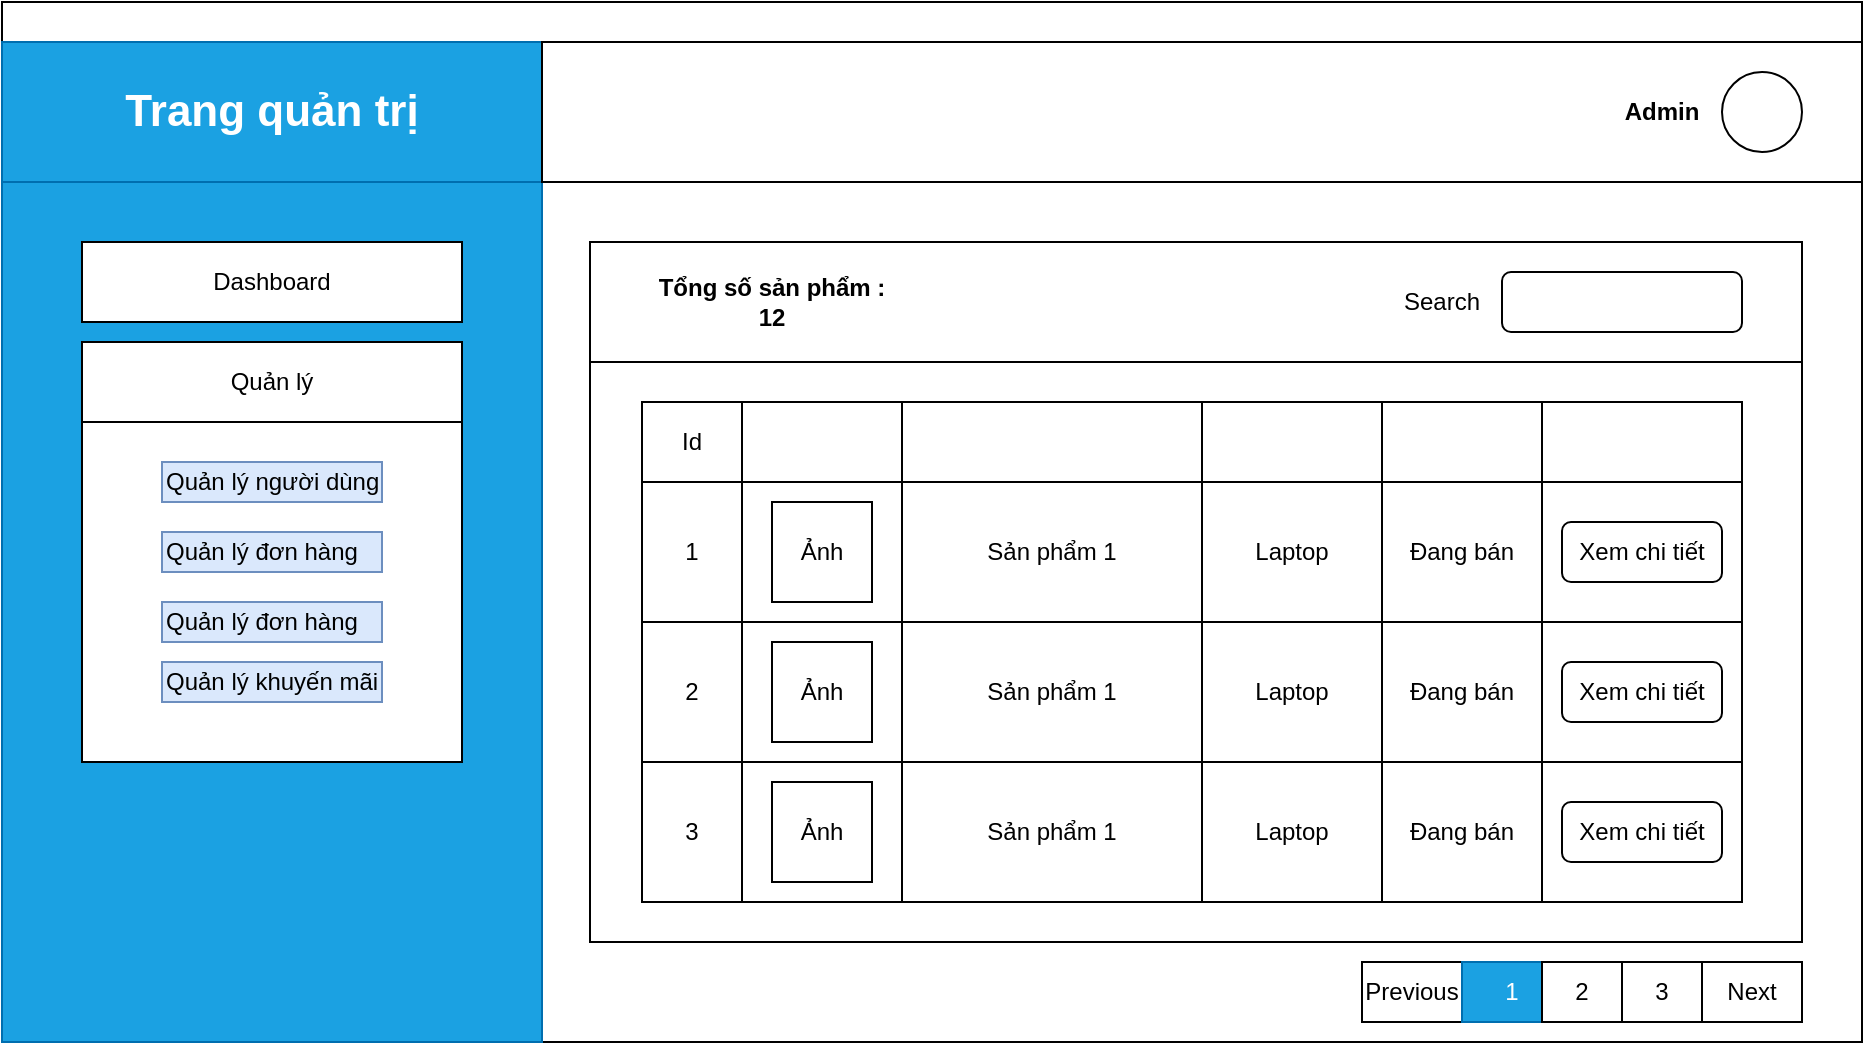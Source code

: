 <mxfile version="14.7.3" type="device"><diagram id="rJoyHAp71LhhKMQaQLpH" name="Page-1"><mxGraphModel dx="1422" dy="1906" grid="1" gridSize="10" guides="1" tooltips="1" connect="1" arrows="1" fold="1" page="1" pageScale="1" pageWidth="827" pageHeight="1169" math="0" shadow="0"><root><mxCell id="0"/><mxCell id="1" parent="0"/><mxCell id="ZC4ilzszAGcQTAruEiJk-1" value="" style="rounded=0;whiteSpace=wrap;html=1;" vertex="1" parent="1"><mxGeometry x="60" y="-20" width="930" height="520" as="geometry"/></mxCell><mxCell id="ZC4ilzszAGcQTAruEiJk-2" value="" style="rounded=0;whiteSpace=wrap;html=1;fillColor=#1ba1e2;strokeColor=#006EAF;fontColor=#ffffff;" vertex="1" parent="1"><mxGeometry x="60" width="270" height="500" as="geometry"/></mxCell><mxCell id="ZC4ilzszAGcQTAruEiJk-3" value="&lt;font style=&quot;font-size: 22px&quot;&gt;&lt;b&gt;Trang quản trị&lt;/b&gt;&lt;/font&gt;" style="rounded=0;whiteSpace=wrap;html=1;fillColor=#1ba1e2;strokeColor=#006EAF;fontColor=#ffffff;" vertex="1" parent="1"><mxGeometry x="60" width="270" height="70" as="geometry"/></mxCell><mxCell id="ZC4ilzszAGcQTAruEiJk-4" value="Dashboard" style="rounded=0;whiteSpace=wrap;html=1;" vertex="1" parent="1"><mxGeometry x="100" y="100" width="190" height="40" as="geometry"/></mxCell><mxCell id="ZC4ilzszAGcQTAruEiJk-5" value="" style="rounded=0;whiteSpace=wrap;html=1;" vertex="1" parent="1"><mxGeometry x="100" y="150" width="190" height="210" as="geometry"/></mxCell><mxCell id="ZC4ilzszAGcQTAruEiJk-6" value="Quản lý" style="rounded=0;whiteSpace=wrap;html=1;" vertex="1" parent="1"><mxGeometry x="100" y="150" width="190" height="40" as="geometry"/></mxCell><mxCell id="ZC4ilzszAGcQTAruEiJk-7" value="Quản lý người dùng" style="text;html=1;strokeColor=#6c8ebf;fillColor=#dae8fc;align=left;verticalAlign=middle;whiteSpace=wrap;rounded=0;" vertex="1" parent="1"><mxGeometry x="140" y="210" width="110" height="20" as="geometry"/></mxCell><mxCell id="ZC4ilzszAGcQTAruEiJk-8" value="Quản lý khuyến mãi" style="text;html=1;strokeColor=#6c8ebf;fillColor=#dae8fc;align=left;verticalAlign=middle;whiteSpace=wrap;rounded=0;" vertex="1" parent="1"><mxGeometry x="140" y="310" width="110" height="20" as="geometry"/></mxCell><mxCell id="ZC4ilzszAGcQTAruEiJk-9" value="Quản lý đơn hàng" style="text;html=1;strokeColor=#6c8ebf;fillColor=#dae8fc;align=left;verticalAlign=middle;whiteSpace=wrap;rounded=0;" vertex="1" parent="1"><mxGeometry x="140" y="280" width="110" height="20" as="geometry"/></mxCell><mxCell id="ZC4ilzszAGcQTAruEiJk-10" value="Quản lý đơn hàng" style="text;html=1;strokeColor=#6c8ebf;fillColor=#dae8fc;align=left;verticalAlign=middle;whiteSpace=wrap;rounded=0;" vertex="1" parent="1"><mxGeometry x="140" y="245" width="110" height="20" as="geometry"/></mxCell><mxCell id="ZC4ilzszAGcQTAruEiJk-11" value="" style="rounded=0;whiteSpace=wrap;html=1;" vertex="1" parent="1"><mxGeometry x="354" y="100" width="606" height="350" as="geometry"/></mxCell><mxCell id="ZC4ilzszAGcQTAruEiJk-12" value="" style="rounded=0;whiteSpace=wrap;html=1;" vertex="1" parent="1"><mxGeometry x="354" y="100" width="606" height="60" as="geometry"/></mxCell><mxCell id="ZC4ilzszAGcQTAruEiJk-13" value="" style="rounded=1;whiteSpace=wrap;html=1;" vertex="1" parent="1"><mxGeometry x="810" y="115" width="120" height="30" as="geometry"/></mxCell><mxCell id="ZC4ilzszAGcQTAruEiJk-14" value="Search" style="text;html=1;strokeColor=none;fillColor=none;align=center;verticalAlign=middle;whiteSpace=wrap;rounded=0;" vertex="1" parent="1"><mxGeometry x="760" y="120" width="40" height="20" as="geometry"/></mxCell><mxCell id="ZC4ilzszAGcQTAruEiJk-15" value="" style="rounded=0;whiteSpace=wrap;html=1;" vertex="1" parent="1"><mxGeometry x="380" y="180" width="550" height="40" as="geometry"/></mxCell><mxCell id="ZC4ilzszAGcQTAruEiJk-16" value="Id" style="rounded=0;whiteSpace=wrap;html=1;" vertex="1" parent="1"><mxGeometry x="380" y="180" width="50" height="40" as="geometry"/></mxCell><mxCell id="ZC4ilzszAGcQTAruEiJk-17" value="" style="rounded=0;whiteSpace=wrap;html=1;" vertex="1" parent="1"><mxGeometry x="510" y="180" width="150" height="40" as="geometry"/></mxCell><mxCell id="ZC4ilzszAGcQTAruEiJk-18" value="" style="rounded=0;whiteSpace=wrap;html=1;" vertex="1" parent="1"><mxGeometry x="660" y="180" width="90" height="40" as="geometry"/></mxCell><mxCell id="ZC4ilzszAGcQTAruEiJk-19" value="" style="rounded=0;whiteSpace=wrap;html=1;" vertex="1" parent="1"><mxGeometry x="750" y="180" width="80" height="40" as="geometry"/></mxCell><mxCell id="ZC4ilzszAGcQTAruEiJk-20" value="" style="rounded=0;whiteSpace=wrap;html=1;" vertex="1" parent="1"><mxGeometry x="380" y="220" width="550" height="70" as="geometry"/></mxCell><mxCell id="ZC4ilzszAGcQTAruEiJk-21" value="1" style="rounded=0;whiteSpace=wrap;html=1;" vertex="1" parent="1"><mxGeometry x="380" y="220" width="50" height="70" as="geometry"/></mxCell><mxCell id="ZC4ilzszAGcQTAruEiJk-22" value="Sản phẩm 1" style="rounded=0;whiteSpace=wrap;html=1;" vertex="1" parent="1"><mxGeometry x="510" y="220" width="150" height="70" as="geometry"/></mxCell><mxCell id="ZC4ilzszAGcQTAruEiJk-23" value="Laptop" style="rounded=0;whiteSpace=wrap;html=1;" vertex="1" parent="1"><mxGeometry x="660" y="220" width="90" height="70" as="geometry"/></mxCell><mxCell id="ZC4ilzszAGcQTAruEiJk-24" value="Đang bán" style="rounded=0;whiteSpace=wrap;html=1;" vertex="1" parent="1"><mxGeometry x="750" y="220" width="80" height="70" as="geometry"/></mxCell><mxCell id="ZC4ilzszAGcQTAruEiJk-40" value="Xem chi tiết" style="rounded=1;whiteSpace=wrap;html=1;" vertex="1" parent="1"><mxGeometry x="840" y="240" width="80" height="30" as="geometry"/></mxCell><mxCell id="ZC4ilzszAGcQTAruEiJk-50" value="&lt;b&gt;Tổng số sản phẩm : 12&lt;/b&gt;" style="text;html=1;strokeColor=none;fillColor=none;align=center;verticalAlign=middle;whiteSpace=wrap;rounded=0;" vertex="1" parent="1"><mxGeometry x="380" y="120" width="130" height="20" as="geometry"/></mxCell><mxCell id="ZC4ilzszAGcQTAruEiJk-51" value="" style="rounded=0;whiteSpace=wrap;html=1;" vertex="1" parent="1"><mxGeometry x="330" width="660" height="70" as="geometry"/></mxCell><mxCell id="ZC4ilzszAGcQTAruEiJk-52" value="" style="ellipse;whiteSpace=wrap;html=1;aspect=fixed;" vertex="1" parent="1"><mxGeometry x="920" y="15" width="40" height="40" as="geometry"/></mxCell><mxCell id="ZC4ilzszAGcQTAruEiJk-53" value="&lt;b&gt;Admin&lt;/b&gt;" style="text;html=1;strokeColor=none;fillColor=none;align=center;verticalAlign=middle;whiteSpace=wrap;rounded=0;" vertex="1" parent="1"><mxGeometry x="870" y="25" width="40" height="20" as="geometry"/></mxCell><mxCell id="ZC4ilzszAGcQTAruEiJk-54" value="Previous" style="rounded=0;whiteSpace=wrap;html=1;" vertex="1" parent="1"><mxGeometry x="740" y="460" width="50" height="30" as="geometry"/></mxCell><mxCell id="ZC4ilzszAGcQTAruEiJk-55" value="1" style="rounded=0;whiteSpace=wrap;html=1;fillColor=#1ba1e2;strokeColor=#006EAF;fontColor=#ffffff;" vertex="1" parent="1"><mxGeometry x="790" y="460" width="50" height="30" as="geometry"/></mxCell><mxCell id="ZC4ilzszAGcQTAruEiJk-56" value="2" style="rounded=0;whiteSpace=wrap;html=1;" vertex="1" parent="1"><mxGeometry x="830" y="460" width="40" height="30" as="geometry"/></mxCell><mxCell id="ZC4ilzszAGcQTAruEiJk-57" value="3" style="rounded=0;whiteSpace=wrap;html=1;" vertex="1" parent="1"><mxGeometry x="870" y="460" width="40" height="30" as="geometry"/></mxCell><mxCell id="ZC4ilzszAGcQTAruEiJk-58" value="Next" style="rounded=0;whiteSpace=wrap;html=1;" vertex="1" parent="1"><mxGeometry x="910" y="460" width="50" height="30" as="geometry"/></mxCell><mxCell id="ZC4ilzszAGcQTAruEiJk-63" value="" style="rounded=0;whiteSpace=wrap;html=1;" vertex="1" parent="1"><mxGeometry x="430" y="220" width="80" height="70" as="geometry"/></mxCell><mxCell id="ZC4ilzszAGcQTAruEiJk-64" value="Ảnh" style="whiteSpace=wrap;html=1;aspect=fixed;" vertex="1" parent="1"><mxGeometry x="445" y="230" width="50" height="50" as="geometry"/></mxCell><mxCell id="ZC4ilzszAGcQTAruEiJk-75" value="" style="rounded=0;whiteSpace=wrap;html=1;" vertex="1" parent="1"><mxGeometry x="380" y="290" width="550" height="70" as="geometry"/></mxCell><mxCell id="ZC4ilzszAGcQTAruEiJk-77" value="Sản phẩm 1" style="rounded=0;whiteSpace=wrap;html=1;" vertex="1" parent="1"><mxGeometry x="510" y="290" width="150" height="70" as="geometry"/></mxCell><mxCell id="ZC4ilzszAGcQTAruEiJk-78" value="Laptop" style="rounded=0;whiteSpace=wrap;html=1;" vertex="1" parent="1"><mxGeometry x="660" y="290" width="90" height="70" as="geometry"/></mxCell><mxCell id="ZC4ilzszAGcQTAruEiJk-79" value="Đang bán" style="rounded=0;whiteSpace=wrap;html=1;" vertex="1" parent="1"><mxGeometry x="750" y="290" width="80" height="70" as="geometry"/></mxCell><mxCell id="ZC4ilzszAGcQTAruEiJk-80" value="Xem chi tiết" style="rounded=1;whiteSpace=wrap;html=1;" vertex="1" parent="1"><mxGeometry x="840" y="310" width="80" height="30" as="geometry"/></mxCell><mxCell id="ZC4ilzszAGcQTAruEiJk-81" value="" style="rounded=0;whiteSpace=wrap;html=1;" vertex="1" parent="1"><mxGeometry x="430" y="290" width="80" height="70" as="geometry"/></mxCell><mxCell id="ZC4ilzszAGcQTAruEiJk-85" value="2" style="rounded=0;whiteSpace=wrap;html=1;" vertex="1" parent="1"><mxGeometry x="380" y="290" width="50" height="70" as="geometry"/></mxCell><mxCell id="ZC4ilzszAGcQTAruEiJk-86" value="Ảnh" style="whiteSpace=wrap;html=1;aspect=fixed;" vertex="1" parent="1"><mxGeometry x="445" y="300" width="50" height="50" as="geometry"/></mxCell><mxCell id="ZC4ilzszAGcQTAruEiJk-88" value="" style="rounded=0;whiteSpace=wrap;html=1;" vertex="1" parent="1"><mxGeometry x="380" y="360" width="550" height="70" as="geometry"/></mxCell><mxCell id="ZC4ilzszAGcQTAruEiJk-89" value="3" style="rounded=0;whiteSpace=wrap;html=1;" vertex="1" parent="1"><mxGeometry x="380" y="360" width="50" height="70" as="geometry"/></mxCell><mxCell id="ZC4ilzszAGcQTAruEiJk-90" value="Sản phẩm 1" style="rounded=0;whiteSpace=wrap;html=1;" vertex="1" parent="1"><mxGeometry x="510" y="360" width="150" height="70" as="geometry"/></mxCell><mxCell id="ZC4ilzszAGcQTAruEiJk-91" value="Laptop" style="rounded=0;whiteSpace=wrap;html=1;" vertex="1" parent="1"><mxGeometry x="660" y="360" width="90" height="70" as="geometry"/></mxCell><mxCell id="ZC4ilzszAGcQTAruEiJk-92" value="Đang bán" style="rounded=0;whiteSpace=wrap;html=1;" vertex="1" parent="1"><mxGeometry x="750" y="360" width="80" height="70" as="geometry"/></mxCell><mxCell id="ZC4ilzszAGcQTAruEiJk-93" value="Xem chi tiết" style="rounded=1;whiteSpace=wrap;html=1;" vertex="1" parent="1"><mxGeometry x="840" y="380" width="80" height="30" as="geometry"/></mxCell><mxCell id="ZC4ilzszAGcQTAruEiJk-94" value="" style="rounded=0;whiteSpace=wrap;html=1;" vertex="1" parent="1"><mxGeometry x="430" y="360" width="80" height="70" as="geometry"/></mxCell><mxCell id="ZC4ilzszAGcQTAruEiJk-95" value="Ảnh" style="whiteSpace=wrap;html=1;aspect=fixed;" vertex="1" parent="1"><mxGeometry x="445" y="370" width="50" height="50" as="geometry"/></mxCell></root></mxGraphModel></diagram></mxfile>
